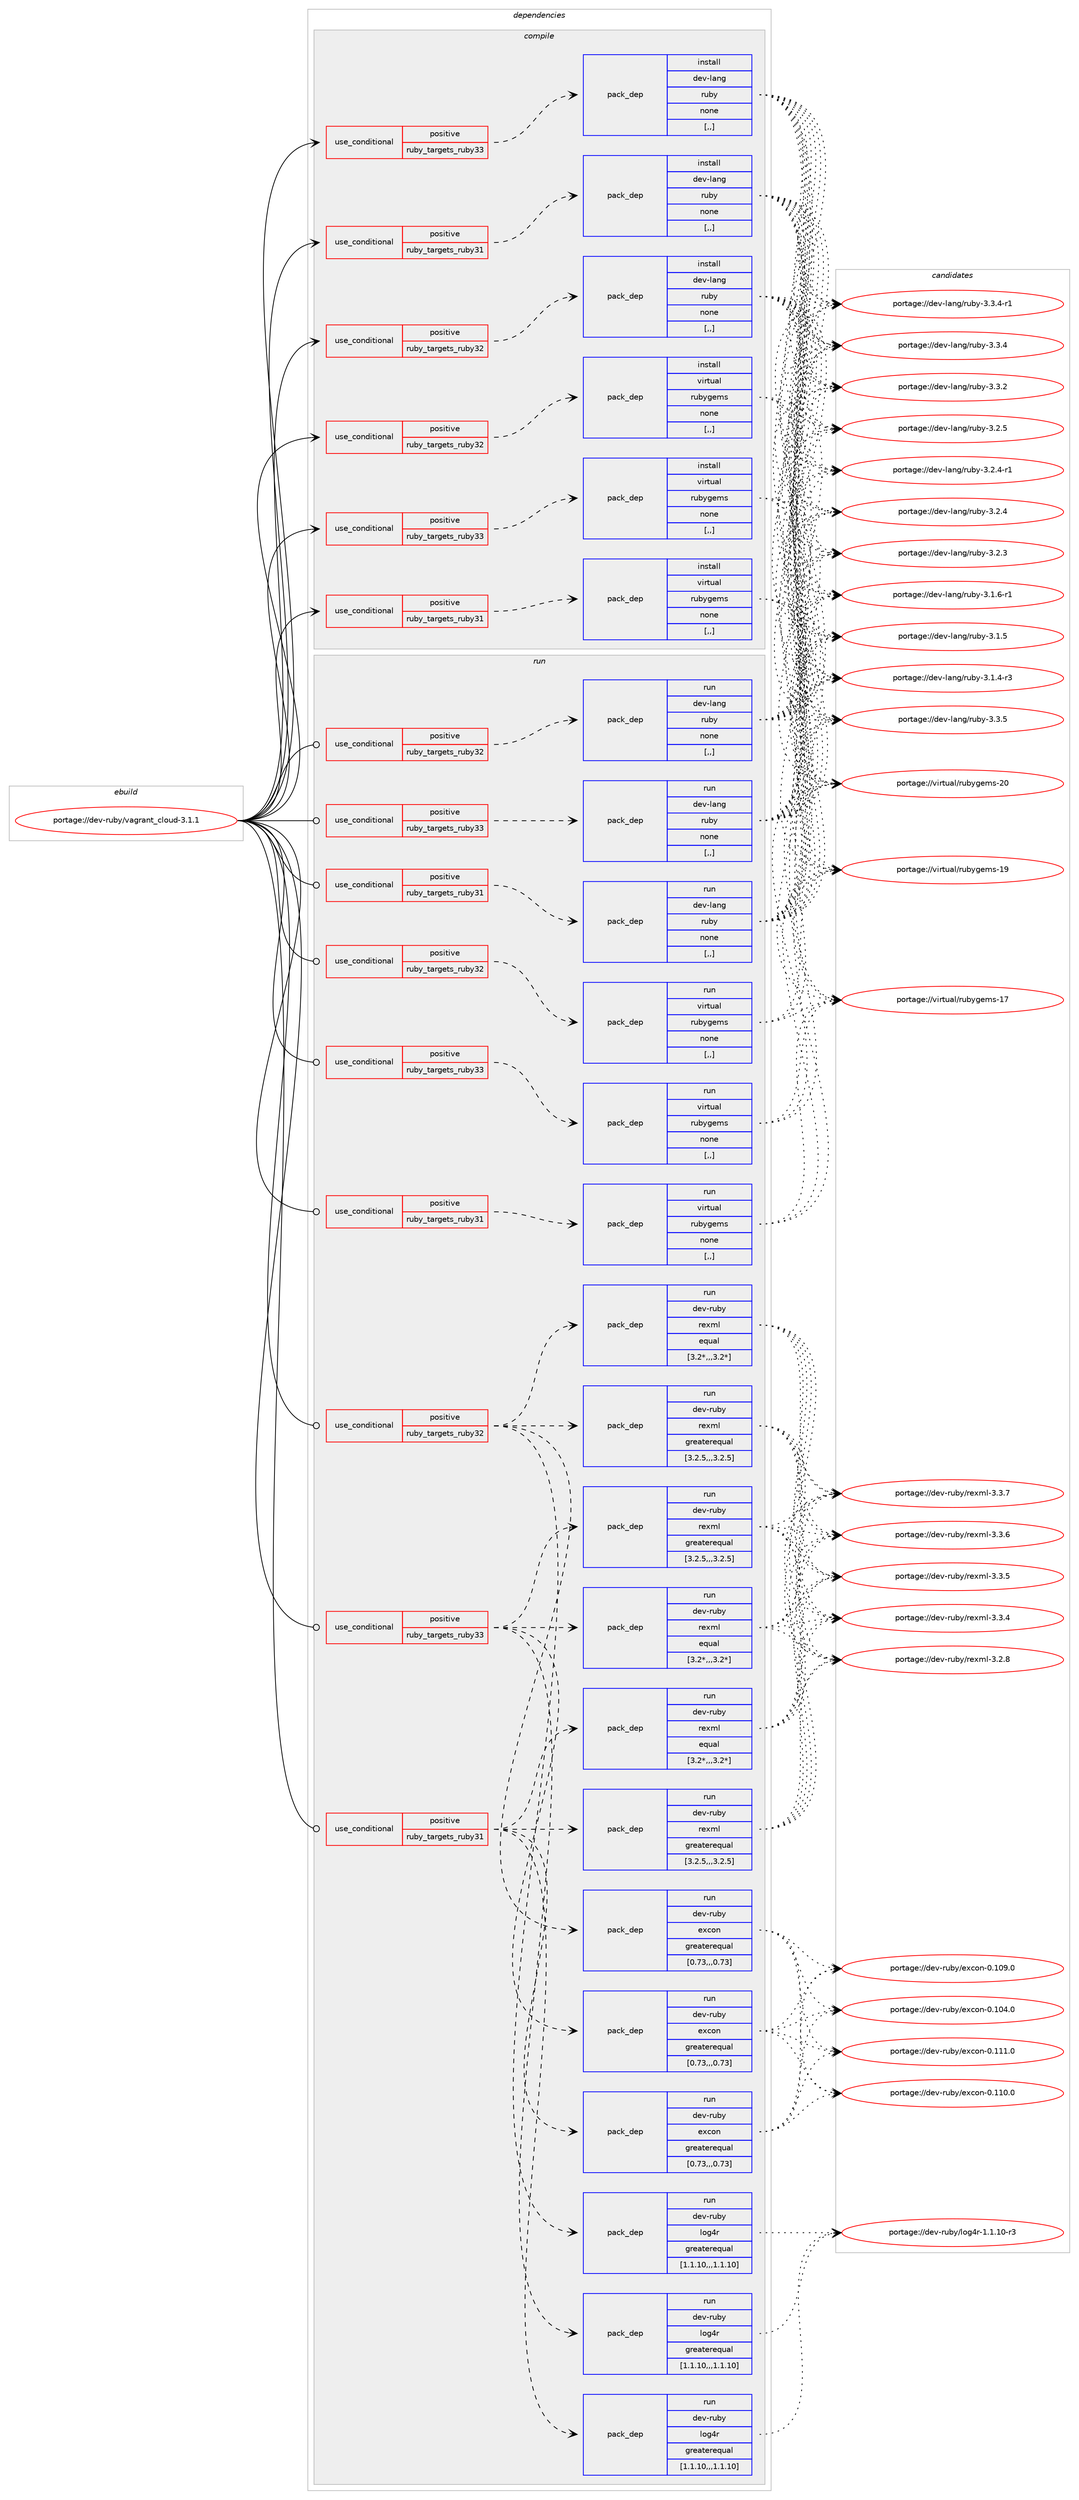 digraph prolog {

# *************
# Graph options
# *************

newrank=true;
concentrate=true;
compound=true;
graph [rankdir=LR,fontname=Helvetica,fontsize=10,ranksep=1.5];#, ranksep=2.5, nodesep=0.2];
edge  [arrowhead=vee];
node  [fontname=Helvetica,fontsize=10];

# **********
# The ebuild
# **********

subgraph cluster_leftcol {
color=gray;
label=<<i>ebuild</i>>;
id [label="portage://dev-ruby/vagrant_cloud-3.1.1", color=red, width=4, href="../dev-ruby/vagrant_cloud-3.1.1.svg"];
}

# ****************
# The dependencies
# ****************

subgraph cluster_midcol {
color=gray;
label=<<i>dependencies</i>>;
subgraph cluster_compile {
fillcolor="#eeeeee";
style=filled;
label=<<i>compile</i>>;
subgraph cond189727 {
dependency703847 [label=<<TABLE BORDER="0" CELLBORDER="1" CELLSPACING="0" CELLPADDING="4"><TR><TD ROWSPAN="3" CELLPADDING="10">use_conditional</TD></TR><TR><TD>positive</TD></TR><TR><TD>ruby_targets_ruby31</TD></TR></TABLE>>, shape=none, color=red];
subgraph pack509136 {
dependency703848 [label=<<TABLE BORDER="0" CELLBORDER="1" CELLSPACING="0" CELLPADDING="4" WIDTH="220"><TR><TD ROWSPAN="6" CELLPADDING="30">pack_dep</TD></TR><TR><TD WIDTH="110">install</TD></TR><TR><TD>dev-lang</TD></TR><TR><TD>ruby</TD></TR><TR><TD>none</TD></TR><TR><TD>[,,]</TD></TR></TABLE>>, shape=none, color=blue];
}
dependency703847:e -> dependency703848:w [weight=20,style="dashed",arrowhead="vee"];
}
id:e -> dependency703847:w [weight=20,style="solid",arrowhead="vee"];
subgraph cond189728 {
dependency703849 [label=<<TABLE BORDER="0" CELLBORDER="1" CELLSPACING="0" CELLPADDING="4"><TR><TD ROWSPAN="3" CELLPADDING="10">use_conditional</TD></TR><TR><TD>positive</TD></TR><TR><TD>ruby_targets_ruby31</TD></TR></TABLE>>, shape=none, color=red];
subgraph pack509137 {
dependency703850 [label=<<TABLE BORDER="0" CELLBORDER="1" CELLSPACING="0" CELLPADDING="4" WIDTH="220"><TR><TD ROWSPAN="6" CELLPADDING="30">pack_dep</TD></TR><TR><TD WIDTH="110">install</TD></TR><TR><TD>virtual</TD></TR><TR><TD>rubygems</TD></TR><TR><TD>none</TD></TR><TR><TD>[,,]</TD></TR></TABLE>>, shape=none, color=blue];
}
dependency703849:e -> dependency703850:w [weight=20,style="dashed",arrowhead="vee"];
}
id:e -> dependency703849:w [weight=20,style="solid",arrowhead="vee"];
subgraph cond189729 {
dependency703851 [label=<<TABLE BORDER="0" CELLBORDER="1" CELLSPACING="0" CELLPADDING="4"><TR><TD ROWSPAN="3" CELLPADDING="10">use_conditional</TD></TR><TR><TD>positive</TD></TR><TR><TD>ruby_targets_ruby32</TD></TR></TABLE>>, shape=none, color=red];
subgraph pack509138 {
dependency703852 [label=<<TABLE BORDER="0" CELLBORDER="1" CELLSPACING="0" CELLPADDING="4" WIDTH="220"><TR><TD ROWSPAN="6" CELLPADDING="30">pack_dep</TD></TR><TR><TD WIDTH="110">install</TD></TR><TR><TD>dev-lang</TD></TR><TR><TD>ruby</TD></TR><TR><TD>none</TD></TR><TR><TD>[,,]</TD></TR></TABLE>>, shape=none, color=blue];
}
dependency703851:e -> dependency703852:w [weight=20,style="dashed",arrowhead="vee"];
}
id:e -> dependency703851:w [weight=20,style="solid",arrowhead="vee"];
subgraph cond189730 {
dependency703853 [label=<<TABLE BORDER="0" CELLBORDER="1" CELLSPACING="0" CELLPADDING="4"><TR><TD ROWSPAN="3" CELLPADDING="10">use_conditional</TD></TR><TR><TD>positive</TD></TR><TR><TD>ruby_targets_ruby32</TD></TR></TABLE>>, shape=none, color=red];
subgraph pack509139 {
dependency703854 [label=<<TABLE BORDER="0" CELLBORDER="1" CELLSPACING="0" CELLPADDING="4" WIDTH="220"><TR><TD ROWSPAN="6" CELLPADDING="30">pack_dep</TD></TR><TR><TD WIDTH="110">install</TD></TR><TR><TD>virtual</TD></TR><TR><TD>rubygems</TD></TR><TR><TD>none</TD></TR><TR><TD>[,,]</TD></TR></TABLE>>, shape=none, color=blue];
}
dependency703853:e -> dependency703854:w [weight=20,style="dashed",arrowhead="vee"];
}
id:e -> dependency703853:w [weight=20,style="solid",arrowhead="vee"];
subgraph cond189731 {
dependency703855 [label=<<TABLE BORDER="0" CELLBORDER="1" CELLSPACING="0" CELLPADDING="4"><TR><TD ROWSPAN="3" CELLPADDING="10">use_conditional</TD></TR><TR><TD>positive</TD></TR><TR><TD>ruby_targets_ruby33</TD></TR></TABLE>>, shape=none, color=red];
subgraph pack509140 {
dependency703856 [label=<<TABLE BORDER="0" CELLBORDER="1" CELLSPACING="0" CELLPADDING="4" WIDTH="220"><TR><TD ROWSPAN="6" CELLPADDING="30">pack_dep</TD></TR><TR><TD WIDTH="110">install</TD></TR><TR><TD>dev-lang</TD></TR><TR><TD>ruby</TD></TR><TR><TD>none</TD></TR><TR><TD>[,,]</TD></TR></TABLE>>, shape=none, color=blue];
}
dependency703855:e -> dependency703856:w [weight=20,style="dashed",arrowhead="vee"];
}
id:e -> dependency703855:w [weight=20,style="solid",arrowhead="vee"];
subgraph cond189732 {
dependency703857 [label=<<TABLE BORDER="0" CELLBORDER="1" CELLSPACING="0" CELLPADDING="4"><TR><TD ROWSPAN="3" CELLPADDING="10">use_conditional</TD></TR><TR><TD>positive</TD></TR><TR><TD>ruby_targets_ruby33</TD></TR></TABLE>>, shape=none, color=red];
subgraph pack509141 {
dependency703858 [label=<<TABLE BORDER="0" CELLBORDER="1" CELLSPACING="0" CELLPADDING="4" WIDTH="220"><TR><TD ROWSPAN="6" CELLPADDING="30">pack_dep</TD></TR><TR><TD WIDTH="110">install</TD></TR><TR><TD>virtual</TD></TR><TR><TD>rubygems</TD></TR><TR><TD>none</TD></TR><TR><TD>[,,]</TD></TR></TABLE>>, shape=none, color=blue];
}
dependency703857:e -> dependency703858:w [weight=20,style="dashed",arrowhead="vee"];
}
id:e -> dependency703857:w [weight=20,style="solid",arrowhead="vee"];
}
subgraph cluster_compileandrun {
fillcolor="#eeeeee";
style=filled;
label=<<i>compile and run</i>>;
}
subgraph cluster_run {
fillcolor="#eeeeee";
style=filled;
label=<<i>run</i>>;
subgraph cond189733 {
dependency703859 [label=<<TABLE BORDER="0" CELLBORDER="1" CELLSPACING="0" CELLPADDING="4"><TR><TD ROWSPAN="3" CELLPADDING="10">use_conditional</TD></TR><TR><TD>positive</TD></TR><TR><TD>ruby_targets_ruby31</TD></TR></TABLE>>, shape=none, color=red];
subgraph pack509142 {
dependency703860 [label=<<TABLE BORDER="0" CELLBORDER="1" CELLSPACING="0" CELLPADDING="4" WIDTH="220"><TR><TD ROWSPAN="6" CELLPADDING="30">pack_dep</TD></TR><TR><TD WIDTH="110">run</TD></TR><TR><TD>dev-lang</TD></TR><TR><TD>ruby</TD></TR><TR><TD>none</TD></TR><TR><TD>[,,]</TD></TR></TABLE>>, shape=none, color=blue];
}
dependency703859:e -> dependency703860:w [weight=20,style="dashed",arrowhead="vee"];
}
id:e -> dependency703859:w [weight=20,style="solid",arrowhead="odot"];
subgraph cond189734 {
dependency703861 [label=<<TABLE BORDER="0" CELLBORDER="1" CELLSPACING="0" CELLPADDING="4"><TR><TD ROWSPAN="3" CELLPADDING="10">use_conditional</TD></TR><TR><TD>positive</TD></TR><TR><TD>ruby_targets_ruby31</TD></TR></TABLE>>, shape=none, color=red];
subgraph pack509143 {
dependency703862 [label=<<TABLE BORDER="0" CELLBORDER="1" CELLSPACING="0" CELLPADDING="4" WIDTH="220"><TR><TD ROWSPAN="6" CELLPADDING="30">pack_dep</TD></TR><TR><TD WIDTH="110">run</TD></TR><TR><TD>dev-ruby</TD></TR><TR><TD>excon</TD></TR><TR><TD>greaterequal</TD></TR><TR><TD>[0.73,,,0.73]</TD></TR></TABLE>>, shape=none, color=blue];
}
dependency703861:e -> dependency703862:w [weight=20,style="dashed",arrowhead="vee"];
subgraph pack509144 {
dependency703863 [label=<<TABLE BORDER="0" CELLBORDER="1" CELLSPACING="0" CELLPADDING="4" WIDTH="220"><TR><TD ROWSPAN="6" CELLPADDING="30">pack_dep</TD></TR><TR><TD WIDTH="110">run</TD></TR><TR><TD>dev-ruby</TD></TR><TR><TD>log4r</TD></TR><TR><TD>greaterequal</TD></TR><TR><TD>[1.1.10,,,1.1.10]</TD></TR></TABLE>>, shape=none, color=blue];
}
dependency703861:e -> dependency703863:w [weight=20,style="dashed",arrowhead="vee"];
subgraph pack509145 {
dependency703864 [label=<<TABLE BORDER="0" CELLBORDER="1" CELLSPACING="0" CELLPADDING="4" WIDTH="220"><TR><TD ROWSPAN="6" CELLPADDING="30">pack_dep</TD></TR><TR><TD WIDTH="110">run</TD></TR><TR><TD>dev-ruby</TD></TR><TR><TD>rexml</TD></TR><TR><TD>greaterequal</TD></TR><TR><TD>[3.2.5,,,3.2.5]</TD></TR></TABLE>>, shape=none, color=blue];
}
dependency703861:e -> dependency703864:w [weight=20,style="dashed",arrowhead="vee"];
subgraph pack509146 {
dependency703865 [label=<<TABLE BORDER="0" CELLBORDER="1" CELLSPACING="0" CELLPADDING="4" WIDTH="220"><TR><TD ROWSPAN="6" CELLPADDING="30">pack_dep</TD></TR><TR><TD WIDTH="110">run</TD></TR><TR><TD>dev-ruby</TD></TR><TR><TD>rexml</TD></TR><TR><TD>equal</TD></TR><TR><TD>[3.2*,,,3.2*]</TD></TR></TABLE>>, shape=none, color=blue];
}
dependency703861:e -> dependency703865:w [weight=20,style="dashed",arrowhead="vee"];
}
id:e -> dependency703861:w [weight=20,style="solid",arrowhead="odot"];
subgraph cond189735 {
dependency703866 [label=<<TABLE BORDER="0" CELLBORDER="1" CELLSPACING="0" CELLPADDING="4"><TR><TD ROWSPAN="3" CELLPADDING="10">use_conditional</TD></TR><TR><TD>positive</TD></TR><TR><TD>ruby_targets_ruby31</TD></TR></TABLE>>, shape=none, color=red];
subgraph pack509147 {
dependency703867 [label=<<TABLE BORDER="0" CELLBORDER="1" CELLSPACING="0" CELLPADDING="4" WIDTH="220"><TR><TD ROWSPAN="6" CELLPADDING="30">pack_dep</TD></TR><TR><TD WIDTH="110">run</TD></TR><TR><TD>virtual</TD></TR><TR><TD>rubygems</TD></TR><TR><TD>none</TD></TR><TR><TD>[,,]</TD></TR></TABLE>>, shape=none, color=blue];
}
dependency703866:e -> dependency703867:w [weight=20,style="dashed",arrowhead="vee"];
}
id:e -> dependency703866:w [weight=20,style="solid",arrowhead="odot"];
subgraph cond189736 {
dependency703868 [label=<<TABLE BORDER="0" CELLBORDER="1" CELLSPACING="0" CELLPADDING="4"><TR><TD ROWSPAN="3" CELLPADDING="10">use_conditional</TD></TR><TR><TD>positive</TD></TR><TR><TD>ruby_targets_ruby32</TD></TR></TABLE>>, shape=none, color=red];
subgraph pack509148 {
dependency703869 [label=<<TABLE BORDER="0" CELLBORDER="1" CELLSPACING="0" CELLPADDING="4" WIDTH="220"><TR><TD ROWSPAN="6" CELLPADDING="30">pack_dep</TD></TR><TR><TD WIDTH="110">run</TD></TR><TR><TD>dev-lang</TD></TR><TR><TD>ruby</TD></TR><TR><TD>none</TD></TR><TR><TD>[,,]</TD></TR></TABLE>>, shape=none, color=blue];
}
dependency703868:e -> dependency703869:w [weight=20,style="dashed",arrowhead="vee"];
}
id:e -> dependency703868:w [weight=20,style="solid",arrowhead="odot"];
subgraph cond189737 {
dependency703870 [label=<<TABLE BORDER="0" CELLBORDER="1" CELLSPACING="0" CELLPADDING="4"><TR><TD ROWSPAN="3" CELLPADDING="10">use_conditional</TD></TR><TR><TD>positive</TD></TR><TR><TD>ruby_targets_ruby32</TD></TR></TABLE>>, shape=none, color=red];
subgraph pack509149 {
dependency703871 [label=<<TABLE BORDER="0" CELLBORDER="1" CELLSPACING="0" CELLPADDING="4" WIDTH="220"><TR><TD ROWSPAN="6" CELLPADDING="30">pack_dep</TD></TR><TR><TD WIDTH="110">run</TD></TR><TR><TD>dev-ruby</TD></TR><TR><TD>excon</TD></TR><TR><TD>greaterequal</TD></TR><TR><TD>[0.73,,,0.73]</TD></TR></TABLE>>, shape=none, color=blue];
}
dependency703870:e -> dependency703871:w [weight=20,style="dashed",arrowhead="vee"];
subgraph pack509150 {
dependency703872 [label=<<TABLE BORDER="0" CELLBORDER="1" CELLSPACING="0" CELLPADDING="4" WIDTH="220"><TR><TD ROWSPAN="6" CELLPADDING="30">pack_dep</TD></TR><TR><TD WIDTH="110">run</TD></TR><TR><TD>dev-ruby</TD></TR><TR><TD>log4r</TD></TR><TR><TD>greaterequal</TD></TR><TR><TD>[1.1.10,,,1.1.10]</TD></TR></TABLE>>, shape=none, color=blue];
}
dependency703870:e -> dependency703872:w [weight=20,style="dashed",arrowhead="vee"];
subgraph pack509151 {
dependency703873 [label=<<TABLE BORDER="0" CELLBORDER="1" CELLSPACING="0" CELLPADDING="4" WIDTH="220"><TR><TD ROWSPAN="6" CELLPADDING="30">pack_dep</TD></TR><TR><TD WIDTH="110">run</TD></TR><TR><TD>dev-ruby</TD></TR><TR><TD>rexml</TD></TR><TR><TD>greaterequal</TD></TR><TR><TD>[3.2.5,,,3.2.5]</TD></TR></TABLE>>, shape=none, color=blue];
}
dependency703870:e -> dependency703873:w [weight=20,style="dashed",arrowhead="vee"];
subgraph pack509152 {
dependency703874 [label=<<TABLE BORDER="0" CELLBORDER="1" CELLSPACING="0" CELLPADDING="4" WIDTH="220"><TR><TD ROWSPAN="6" CELLPADDING="30">pack_dep</TD></TR><TR><TD WIDTH="110">run</TD></TR><TR><TD>dev-ruby</TD></TR><TR><TD>rexml</TD></TR><TR><TD>equal</TD></TR><TR><TD>[3.2*,,,3.2*]</TD></TR></TABLE>>, shape=none, color=blue];
}
dependency703870:e -> dependency703874:w [weight=20,style="dashed",arrowhead="vee"];
}
id:e -> dependency703870:w [weight=20,style="solid",arrowhead="odot"];
subgraph cond189738 {
dependency703875 [label=<<TABLE BORDER="0" CELLBORDER="1" CELLSPACING="0" CELLPADDING="4"><TR><TD ROWSPAN="3" CELLPADDING="10">use_conditional</TD></TR><TR><TD>positive</TD></TR><TR><TD>ruby_targets_ruby32</TD></TR></TABLE>>, shape=none, color=red];
subgraph pack509153 {
dependency703876 [label=<<TABLE BORDER="0" CELLBORDER="1" CELLSPACING="0" CELLPADDING="4" WIDTH="220"><TR><TD ROWSPAN="6" CELLPADDING="30">pack_dep</TD></TR><TR><TD WIDTH="110">run</TD></TR><TR><TD>virtual</TD></TR><TR><TD>rubygems</TD></TR><TR><TD>none</TD></TR><TR><TD>[,,]</TD></TR></TABLE>>, shape=none, color=blue];
}
dependency703875:e -> dependency703876:w [weight=20,style="dashed",arrowhead="vee"];
}
id:e -> dependency703875:w [weight=20,style="solid",arrowhead="odot"];
subgraph cond189739 {
dependency703877 [label=<<TABLE BORDER="0" CELLBORDER="1" CELLSPACING="0" CELLPADDING="4"><TR><TD ROWSPAN="3" CELLPADDING="10">use_conditional</TD></TR><TR><TD>positive</TD></TR><TR><TD>ruby_targets_ruby33</TD></TR></TABLE>>, shape=none, color=red];
subgraph pack509154 {
dependency703878 [label=<<TABLE BORDER="0" CELLBORDER="1" CELLSPACING="0" CELLPADDING="4" WIDTH="220"><TR><TD ROWSPAN="6" CELLPADDING="30">pack_dep</TD></TR><TR><TD WIDTH="110">run</TD></TR><TR><TD>dev-lang</TD></TR><TR><TD>ruby</TD></TR><TR><TD>none</TD></TR><TR><TD>[,,]</TD></TR></TABLE>>, shape=none, color=blue];
}
dependency703877:e -> dependency703878:w [weight=20,style="dashed",arrowhead="vee"];
}
id:e -> dependency703877:w [weight=20,style="solid",arrowhead="odot"];
subgraph cond189740 {
dependency703879 [label=<<TABLE BORDER="0" CELLBORDER="1" CELLSPACING="0" CELLPADDING="4"><TR><TD ROWSPAN="3" CELLPADDING="10">use_conditional</TD></TR><TR><TD>positive</TD></TR><TR><TD>ruby_targets_ruby33</TD></TR></TABLE>>, shape=none, color=red];
subgraph pack509155 {
dependency703880 [label=<<TABLE BORDER="0" CELLBORDER="1" CELLSPACING="0" CELLPADDING="4" WIDTH="220"><TR><TD ROWSPAN="6" CELLPADDING="30">pack_dep</TD></TR><TR><TD WIDTH="110">run</TD></TR><TR><TD>dev-ruby</TD></TR><TR><TD>excon</TD></TR><TR><TD>greaterequal</TD></TR><TR><TD>[0.73,,,0.73]</TD></TR></TABLE>>, shape=none, color=blue];
}
dependency703879:e -> dependency703880:w [weight=20,style="dashed",arrowhead="vee"];
subgraph pack509156 {
dependency703881 [label=<<TABLE BORDER="0" CELLBORDER="1" CELLSPACING="0" CELLPADDING="4" WIDTH="220"><TR><TD ROWSPAN="6" CELLPADDING="30">pack_dep</TD></TR><TR><TD WIDTH="110">run</TD></TR><TR><TD>dev-ruby</TD></TR><TR><TD>log4r</TD></TR><TR><TD>greaterequal</TD></TR><TR><TD>[1.1.10,,,1.1.10]</TD></TR></TABLE>>, shape=none, color=blue];
}
dependency703879:e -> dependency703881:w [weight=20,style="dashed",arrowhead="vee"];
subgraph pack509157 {
dependency703882 [label=<<TABLE BORDER="0" CELLBORDER="1" CELLSPACING="0" CELLPADDING="4" WIDTH="220"><TR><TD ROWSPAN="6" CELLPADDING="30">pack_dep</TD></TR><TR><TD WIDTH="110">run</TD></TR><TR><TD>dev-ruby</TD></TR><TR><TD>rexml</TD></TR><TR><TD>greaterequal</TD></TR><TR><TD>[3.2.5,,,3.2.5]</TD></TR></TABLE>>, shape=none, color=blue];
}
dependency703879:e -> dependency703882:w [weight=20,style="dashed",arrowhead="vee"];
subgraph pack509158 {
dependency703883 [label=<<TABLE BORDER="0" CELLBORDER="1" CELLSPACING="0" CELLPADDING="4" WIDTH="220"><TR><TD ROWSPAN="6" CELLPADDING="30">pack_dep</TD></TR><TR><TD WIDTH="110">run</TD></TR><TR><TD>dev-ruby</TD></TR><TR><TD>rexml</TD></TR><TR><TD>equal</TD></TR><TR><TD>[3.2*,,,3.2*]</TD></TR></TABLE>>, shape=none, color=blue];
}
dependency703879:e -> dependency703883:w [weight=20,style="dashed",arrowhead="vee"];
}
id:e -> dependency703879:w [weight=20,style="solid",arrowhead="odot"];
subgraph cond189741 {
dependency703884 [label=<<TABLE BORDER="0" CELLBORDER="1" CELLSPACING="0" CELLPADDING="4"><TR><TD ROWSPAN="3" CELLPADDING="10">use_conditional</TD></TR><TR><TD>positive</TD></TR><TR><TD>ruby_targets_ruby33</TD></TR></TABLE>>, shape=none, color=red];
subgraph pack509159 {
dependency703885 [label=<<TABLE BORDER="0" CELLBORDER="1" CELLSPACING="0" CELLPADDING="4" WIDTH="220"><TR><TD ROWSPAN="6" CELLPADDING="30">pack_dep</TD></TR><TR><TD WIDTH="110">run</TD></TR><TR><TD>virtual</TD></TR><TR><TD>rubygems</TD></TR><TR><TD>none</TD></TR><TR><TD>[,,]</TD></TR></TABLE>>, shape=none, color=blue];
}
dependency703884:e -> dependency703885:w [weight=20,style="dashed",arrowhead="vee"];
}
id:e -> dependency703884:w [weight=20,style="solid",arrowhead="odot"];
}
}

# **************
# The candidates
# **************

subgraph cluster_choices {
rank=same;
color=gray;
label=<<i>candidates</i>>;

subgraph choice509136 {
color=black;
nodesep=1;
choice10010111845108971101034711411798121455146514653 [label="portage://dev-lang/ruby-3.3.5", color=red, width=4,href="../dev-lang/ruby-3.3.5.svg"];
choice100101118451089711010347114117981214551465146524511449 [label="portage://dev-lang/ruby-3.3.4-r1", color=red, width=4,href="../dev-lang/ruby-3.3.4-r1.svg"];
choice10010111845108971101034711411798121455146514652 [label="portage://dev-lang/ruby-3.3.4", color=red, width=4,href="../dev-lang/ruby-3.3.4.svg"];
choice10010111845108971101034711411798121455146514650 [label="portage://dev-lang/ruby-3.3.2", color=red, width=4,href="../dev-lang/ruby-3.3.2.svg"];
choice10010111845108971101034711411798121455146504653 [label="portage://dev-lang/ruby-3.2.5", color=red, width=4,href="../dev-lang/ruby-3.2.5.svg"];
choice100101118451089711010347114117981214551465046524511449 [label="portage://dev-lang/ruby-3.2.4-r1", color=red, width=4,href="../dev-lang/ruby-3.2.4-r1.svg"];
choice10010111845108971101034711411798121455146504652 [label="portage://dev-lang/ruby-3.2.4", color=red, width=4,href="../dev-lang/ruby-3.2.4.svg"];
choice10010111845108971101034711411798121455146504651 [label="portage://dev-lang/ruby-3.2.3", color=red, width=4,href="../dev-lang/ruby-3.2.3.svg"];
choice100101118451089711010347114117981214551464946544511449 [label="portage://dev-lang/ruby-3.1.6-r1", color=red, width=4,href="../dev-lang/ruby-3.1.6-r1.svg"];
choice10010111845108971101034711411798121455146494653 [label="portage://dev-lang/ruby-3.1.5", color=red, width=4,href="../dev-lang/ruby-3.1.5.svg"];
choice100101118451089711010347114117981214551464946524511451 [label="portage://dev-lang/ruby-3.1.4-r3", color=red, width=4,href="../dev-lang/ruby-3.1.4-r3.svg"];
dependency703848:e -> choice10010111845108971101034711411798121455146514653:w [style=dotted,weight="100"];
dependency703848:e -> choice100101118451089711010347114117981214551465146524511449:w [style=dotted,weight="100"];
dependency703848:e -> choice10010111845108971101034711411798121455146514652:w [style=dotted,weight="100"];
dependency703848:e -> choice10010111845108971101034711411798121455146514650:w [style=dotted,weight="100"];
dependency703848:e -> choice10010111845108971101034711411798121455146504653:w [style=dotted,weight="100"];
dependency703848:e -> choice100101118451089711010347114117981214551465046524511449:w [style=dotted,weight="100"];
dependency703848:e -> choice10010111845108971101034711411798121455146504652:w [style=dotted,weight="100"];
dependency703848:e -> choice10010111845108971101034711411798121455146504651:w [style=dotted,weight="100"];
dependency703848:e -> choice100101118451089711010347114117981214551464946544511449:w [style=dotted,weight="100"];
dependency703848:e -> choice10010111845108971101034711411798121455146494653:w [style=dotted,weight="100"];
dependency703848:e -> choice100101118451089711010347114117981214551464946524511451:w [style=dotted,weight="100"];
}
subgraph choice509137 {
color=black;
nodesep=1;
choice118105114116117971084711411798121103101109115455048 [label="portage://virtual/rubygems-20", color=red, width=4,href="../virtual/rubygems-20.svg"];
choice118105114116117971084711411798121103101109115454957 [label="portage://virtual/rubygems-19", color=red, width=4,href="../virtual/rubygems-19.svg"];
choice118105114116117971084711411798121103101109115454955 [label="portage://virtual/rubygems-17", color=red, width=4,href="../virtual/rubygems-17.svg"];
dependency703850:e -> choice118105114116117971084711411798121103101109115455048:w [style=dotted,weight="100"];
dependency703850:e -> choice118105114116117971084711411798121103101109115454957:w [style=dotted,weight="100"];
dependency703850:e -> choice118105114116117971084711411798121103101109115454955:w [style=dotted,weight="100"];
}
subgraph choice509138 {
color=black;
nodesep=1;
choice10010111845108971101034711411798121455146514653 [label="portage://dev-lang/ruby-3.3.5", color=red, width=4,href="../dev-lang/ruby-3.3.5.svg"];
choice100101118451089711010347114117981214551465146524511449 [label="portage://dev-lang/ruby-3.3.4-r1", color=red, width=4,href="../dev-lang/ruby-3.3.4-r1.svg"];
choice10010111845108971101034711411798121455146514652 [label="portage://dev-lang/ruby-3.3.4", color=red, width=4,href="../dev-lang/ruby-3.3.4.svg"];
choice10010111845108971101034711411798121455146514650 [label="portage://dev-lang/ruby-3.3.2", color=red, width=4,href="../dev-lang/ruby-3.3.2.svg"];
choice10010111845108971101034711411798121455146504653 [label="portage://dev-lang/ruby-3.2.5", color=red, width=4,href="../dev-lang/ruby-3.2.5.svg"];
choice100101118451089711010347114117981214551465046524511449 [label="portage://dev-lang/ruby-3.2.4-r1", color=red, width=4,href="../dev-lang/ruby-3.2.4-r1.svg"];
choice10010111845108971101034711411798121455146504652 [label="portage://dev-lang/ruby-3.2.4", color=red, width=4,href="../dev-lang/ruby-3.2.4.svg"];
choice10010111845108971101034711411798121455146504651 [label="portage://dev-lang/ruby-3.2.3", color=red, width=4,href="../dev-lang/ruby-3.2.3.svg"];
choice100101118451089711010347114117981214551464946544511449 [label="portage://dev-lang/ruby-3.1.6-r1", color=red, width=4,href="../dev-lang/ruby-3.1.6-r1.svg"];
choice10010111845108971101034711411798121455146494653 [label="portage://dev-lang/ruby-3.1.5", color=red, width=4,href="../dev-lang/ruby-3.1.5.svg"];
choice100101118451089711010347114117981214551464946524511451 [label="portage://dev-lang/ruby-3.1.4-r3", color=red, width=4,href="../dev-lang/ruby-3.1.4-r3.svg"];
dependency703852:e -> choice10010111845108971101034711411798121455146514653:w [style=dotted,weight="100"];
dependency703852:e -> choice100101118451089711010347114117981214551465146524511449:w [style=dotted,weight="100"];
dependency703852:e -> choice10010111845108971101034711411798121455146514652:w [style=dotted,weight="100"];
dependency703852:e -> choice10010111845108971101034711411798121455146514650:w [style=dotted,weight="100"];
dependency703852:e -> choice10010111845108971101034711411798121455146504653:w [style=dotted,weight="100"];
dependency703852:e -> choice100101118451089711010347114117981214551465046524511449:w [style=dotted,weight="100"];
dependency703852:e -> choice10010111845108971101034711411798121455146504652:w [style=dotted,weight="100"];
dependency703852:e -> choice10010111845108971101034711411798121455146504651:w [style=dotted,weight="100"];
dependency703852:e -> choice100101118451089711010347114117981214551464946544511449:w [style=dotted,weight="100"];
dependency703852:e -> choice10010111845108971101034711411798121455146494653:w [style=dotted,weight="100"];
dependency703852:e -> choice100101118451089711010347114117981214551464946524511451:w [style=dotted,weight="100"];
}
subgraph choice509139 {
color=black;
nodesep=1;
choice118105114116117971084711411798121103101109115455048 [label="portage://virtual/rubygems-20", color=red, width=4,href="../virtual/rubygems-20.svg"];
choice118105114116117971084711411798121103101109115454957 [label="portage://virtual/rubygems-19", color=red, width=4,href="../virtual/rubygems-19.svg"];
choice118105114116117971084711411798121103101109115454955 [label="portage://virtual/rubygems-17", color=red, width=4,href="../virtual/rubygems-17.svg"];
dependency703854:e -> choice118105114116117971084711411798121103101109115455048:w [style=dotted,weight="100"];
dependency703854:e -> choice118105114116117971084711411798121103101109115454957:w [style=dotted,weight="100"];
dependency703854:e -> choice118105114116117971084711411798121103101109115454955:w [style=dotted,weight="100"];
}
subgraph choice509140 {
color=black;
nodesep=1;
choice10010111845108971101034711411798121455146514653 [label="portage://dev-lang/ruby-3.3.5", color=red, width=4,href="../dev-lang/ruby-3.3.5.svg"];
choice100101118451089711010347114117981214551465146524511449 [label="portage://dev-lang/ruby-3.3.4-r1", color=red, width=4,href="../dev-lang/ruby-3.3.4-r1.svg"];
choice10010111845108971101034711411798121455146514652 [label="portage://dev-lang/ruby-3.3.4", color=red, width=4,href="../dev-lang/ruby-3.3.4.svg"];
choice10010111845108971101034711411798121455146514650 [label="portage://dev-lang/ruby-3.3.2", color=red, width=4,href="../dev-lang/ruby-3.3.2.svg"];
choice10010111845108971101034711411798121455146504653 [label="portage://dev-lang/ruby-3.2.5", color=red, width=4,href="../dev-lang/ruby-3.2.5.svg"];
choice100101118451089711010347114117981214551465046524511449 [label="portage://dev-lang/ruby-3.2.4-r1", color=red, width=4,href="../dev-lang/ruby-3.2.4-r1.svg"];
choice10010111845108971101034711411798121455146504652 [label="portage://dev-lang/ruby-3.2.4", color=red, width=4,href="../dev-lang/ruby-3.2.4.svg"];
choice10010111845108971101034711411798121455146504651 [label="portage://dev-lang/ruby-3.2.3", color=red, width=4,href="../dev-lang/ruby-3.2.3.svg"];
choice100101118451089711010347114117981214551464946544511449 [label="portage://dev-lang/ruby-3.1.6-r1", color=red, width=4,href="../dev-lang/ruby-3.1.6-r1.svg"];
choice10010111845108971101034711411798121455146494653 [label="portage://dev-lang/ruby-3.1.5", color=red, width=4,href="../dev-lang/ruby-3.1.5.svg"];
choice100101118451089711010347114117981214551464946524511451 [label="portage://dev-lang/ruby-3.1.4-r3", color=red, width=4,href="../dev-lang/ruby-3.1.4-r3.svg"];
dependency703856:e -> choice10010111845108971101034711411798121455146514653:w [style=dotted,weight="100"];
dependency703856:e -> choice100101118451089711010347114117981214551465146524511449:w [style=dotted,weight="100"];
dependency703856:e -> choice10010111845108971101034711411798121455146514652:w [style=dotted,weight="100"];
dependency703856:e -> choice10010111845108971101034711411798121455146514650:w [style=dotted,weight="100"];
dependency703856:e -> choice10010111845108971101034711411798121455146504653:w [style=dotted,weight="100"];
dependency703856:e -> choice100101118451089711010347114117981214551465046524511449:w [style=dotted,weight="100"];
dependency703856:e -> choice10010111845108971101034711411798121455146504652:w [style=dotted,weight="100"];
dependency703856:e -> choice10010111845108971101034711411798121455146504651:w [style=dotted,weight="100"];
dependency703856:e -> choice100101118451089711010347114117981214551464946544511449:w [style=dotted,weight="100"];
dependency703856:e -> choice10010111845108971101034711411798121455146494653:w [style=dotted,weight="100"];
dependency703856:e -> choice100101118451089711010347114117981214551464946524511451:w [style=dotted,weight="100"];
}
subgraph choice509141 {
color=black;
nodesep=1;
choice118105114116117971084711411798121103101109115455048 [label="portage://virtual/rubygems-20", color=red, width=4,href="../virtual/rubygems-20.svg"];
choice118105114116117971084711411798121103101109115454957 [label="portage://virtual/rubygems-19", color=red, width=4,href="../virtual/rubygems-19.svg"];
choice118105114116117971084711411798121103101109115454955 [label="portage://virtual/rubygems-17", color=red, width=4,href="../virtual/rubygems-17.svg"];
dependency703858:e -> choice118105114116117971084711411798121103101109115455048:w [style=dotted,weight="100"];
dependency703858:e -> choice118105114116117971084711411798121103101109115454957:w [style=dotted,weight="100"];
dependency703858:e -> choice118105114116117971084711411798121103101109115454955:w [style=dotted,weight="100"];
}
subgraph choice509142 {
color=black;
nodesep=1;
choice10010111845108971101034711411798121455146514653 [label="portage://dev-lang/ruby-3.3.5", color=red, width=4,href="../dev-lang/ruby-3.3.5.svg"];
choice100101118451089711010347114117981214551465146524511449 [label="portage://dev-lang/ruby-3.3.4-r1", color=red, width=4,href="../dev-lang/ruby-3.3.4-r1.svg"];
choice10010111845108971101034711411798121455146514652 [label="portage://dev-lang/ruby-3.3.4", color=red, width=4,href="../dev-lang/ruby-3.3.4.svg"];
choice10010111845108971101034711411798121455146514650 [label="portage://dev-lang/ruby-3.3.2", color=red, width=4,href="../dev-lang/ruby-3.3.2.svg"];
choice10010111845108971101034711411798121455146504653 [label="portage://dev-lang/ruby-3.2.5", color=red, width=4,href="../dev-lang/ruby-3.2.5.svg"];
choice100101118451089711010347114117981214551465046524511449 [label="portage://dev-lang/ruby-3.2.4-r1", color=red, width=4,href="../dev-lang/ruby-3.2.4-r1.svg"];
choice10010111845108971101034711411798121455146504652 [label="portage://dev-lang/ruby-3.2.4", color=red, width=4,href="../dev-lang/ruby-3.2.4.svg"];
choice10010111845108971101034711411798121455146504651 [label="portage://dev-lang/ruby-3.2.3", color=red, width=4,href="../dev-lang/ruby-3.2.3.svg"];
choice100101118451089711010347114117981214551464946544511449 [label="portage://dev-lang/ruby-3.1.6-r1", color=red, width=4,href="../dev-lang/ruby-3.1.6-r1.svg"];
choice10010111845108971101034711411798121455146494653 [label="portage://dev-lang/ruby-3.1.5", color=red, width=4,href="../dev-lang/ruby-3.1.5.svg"];
choice100101118451089711010347114117981214551464946524511451 [label="portage://dev-lang/ruby-3.1.4-r3", color=red, width=4,href="../dev-lang/ruby-3.1.4-r3.svg"];
dependency703860:e -> choice10010111845108971101034711411798121455146514653:w [style=dotted,weight="100"];
dependency703860:e -> choice100101118451089711010347114117981214551465146524511449:w [style=dotted,weight="100"];
dependency703860:e -> choice10010111845108971101034711411798121455146514652:w [style=dotted,weight="100"];
dependency703860:e -> choice10010111845108971101034711411798121455146514650:w [style=dotted,weight="100"];
dependency703860:e -> choice10010111845108971101034711411798121455146504653:w [style=dotted,weight="100"];
dependency703860:e -> choice100101118451089711010347114117981214551465046524511449:w [style=dotted,weight="100"];
dependency703860:e -> choice10010111845108971101034711411798121455146504652:w [style=dotted,weight="100"];
dependency703860:e -> choice10010111845108971101034711411798121455146504651:w [style=dotted,weight="100"];
dependency703860:e -> choice100101118451089711010347114117981214551464946544511449:w [style=dotted,weight="100"];
dependency703860:e -> choice10010111845108971101034711411798121455146494653:w [style=dotted,weight="100"];
dependency703860:e -> choice100101118451089711010347114117981214551464946524511451:w [style=dotted,weight="100"];
}
subgraph choice509143 {
color=black;
nodesep=1;
choice100101118451141179812147101120991111104548464949494648 [label="portage://dev-ruby/excon-0.111.0", color=red, width=4,href="../dev-ruby/excon-0.111.0.svg"];
choice100101118451141179812147101120991111104548464949484648 [label="portage://dev-ruby/excon-0.110.0", color=red, width=4,href="../dev-ruby/excon-0.110.0.svg"];
choice100101118451141179812147101120991111104548464948574648 [label="portage://dev-ruby/excon-0.109.0", color=red, width=4,href="../dev-ruby/excon-0.109.0.svg"];
choice100101118451141179812147101120991111104548464948524648 [label="portage://dev-ruby/excon-0.104.0", color=red, width=4,href="../dev-ruby/excon-0.104.0.svg"];
dependency703862:e -> choice100101118451141179812147101120991111104548464949494648:w [style=dotted,weight="100"];
dependency703862:e -> choice100101118451141179812147101120991111104548464949484648:w [style=dotted,weight="100"];
dependency703862:e -> choice100101118451141179812147101120991111104548464948574648:w [style=dotted,weight="100"];
dependency703862:e -> choice100101118451141179812147101120991111104548464948524648:w [style=dotted,weight="100"];
}
subgraph choice509144 {
color=black;
nodesep=1;
choice10010111845114117981214710811110352114454946494649484511451 [label="portage://dev-ruby/log4r-1.1.10-r3", color=red, width=4,href="../dev-ruby/log4r-1.1.10-r3.svg"];
dependency703863:e -> choice10010111845114117981214710811110352114454946494649484511451:w [style=dotted,weight="100"];
}
subgraph choice509145 {
color=black;
nodesep=1;
choice100101118451141179812147114101120109108455146514655 [label="portage://dev-ruby/rexml-3.3.7", color=red, width=4,href="../dev-ruby/rexml-3.3.7.svg"];
choice100101118451141179812147114101120109108455146514654 [label="portage://dev-ruby/rexml-3.3.6", color=red, width=4,href="../dev-ruby/rexml-3.3.6.svg"];
choice100101118451141179812147114101120109108455146514653 [label="portage://dev-ruby/rexml-3.3.5", color=red, width=4,href="../dev-ruby/rexml-3.3.5.svg"];
choice100101118451141179812147114101120109108455146514652 [label="portage://dev-ruby/rexml-3.3.4", color=red, width=4,href="../dev-ruby/rexml-3.3.4.svg"];
choice100101118451141179812147114101120109108455146504656 [label="portage://dev-ruby/rexml-3.2.8", color=red, width=4,href="../dev-ruby/rexml-3.2.8.svg"];
dependency703864:e -> choice100101118451141179812147114101120109108455146514655:w [style=dotted,weight="100"];
dependency703864:e -> choice100101118451141179812147114101120109108455146514654:w [style=dotted,weight="100"];
dependency703864:e -> choice100101118451141179812147114101120109108455146514653:w [style=dotted,weight="100"];
dependency703864:e -> choice100101118451141179812147114101120109108455146514652:w [style=dotted,weight="100"];
dependency703864:e -> choice100101118451141179812147114101120109108455146504656:w [style=dotted,weight="100"];
}
subgraph choice509146 {
color=black;
nodesep=1;
choice100101118451141179812147114101120109108455146514655 [label="portage://dev-ruby/rexml-3.3.7", color=red, width=4,href="../dev-ruby/rexml-3.3.7.svg"];
choice100101118451141179812147114101120109108455146514654 [label="portage://dev-ruby/rexml-3.3.6", color=red, width=4,href="../dev-ruby/rexml-3.3.6.svg"];
choice100101118451141179812147114101120109108455146514653 [label="portage://dev-ruby/rexml-3.3.5", color=red, width=4,href="../dev-ruby/rexml-3.3.5.svg"];
choice100101118451141179812147114101120109108455146514652 [label="portage://dev-ruby/rexml-3.3.4", color=red, width=4,href="../dev-ruby/rexml-3.3.4.svg"];
choice100101118451141179812147114101120109108455146504656 [label="portage://dev-ruby/rexml-3.2.8", color=red, width=4,href="../dev-ruby/rexml-3.2.8.svg"];
dependency703865:e -> choice100101118451141179812147114101120109108455146514655:w [style=dotted,weight="100"];
dependency703865:e -> choice100101118451141179812147114101120109108455146514654:w [style=dotted,weight="100"];
dependency703865:e -> choice100101118451141179812147114101120109108455146514653:w [style=dotted,weight="100"];
dependency703865:e -> choice100101118451141179812147114101120109108455146514652:w [style=dotted,weight="100"];
dependency703865:e -> choice100101118451141179812147114101120109108455146504656:w [style=dotted,weight="100"];
}
subgraph choice509147 {
color=black;
nodesep=1;
choice118105114116117971084711411798121103101109115455048 [label="portage://virtual/rubygems-20", color=red, width=4,href="../virtual/rubygems-20.svg"];
choice118105114116117971084711411798121103101109115454957 [label="portage://virtual/rubygems-19", color=red, width=4,href="../virtual/rubygems-19.svg"];
choice118105114116117971084711411798121103101109115454955 [label="portage://virtual/rubygems-17", color=red, width=4,href="../virtual/rubygems-17.svg"];
dependency703867:e -> choice118105114116117971084711411798121103101109115455048:w [style=dotted,weight="100"];
dependency703867:e -> choice118105114116117971084711411798121103101109115454957:w [style=dotted,weight="100"];
dependency703867:e -> choice118105114116117971084711411798121103101109115454955:w [style=dotted,weight="100"];
}
subgraph choice509148 {
color=black;
nodesep=1;
choice10010111845108971101034711411798121455146514653 [label="portage://dev-lang/ruby-3.3.5", color=red, width=4,href="../dev-lang/ruby-3.3.5.svg"];
choice100101118451089711010347114117981214551465146524511449 [label="portage://dev-lang/ruby-3.3.4-r1", color=red, width=4,href="../dev-lang/ruby-3.3.4-r1.svg"];
choice10010111845108971101034711411798121455146514652 [label="portage://dev-lang/ruby-3.3.4", color=red, width=4,href="../dev-lang/ruby-3.3.4.svg"];
choice10010111845108971101034711411798121455146514650 [label="portage://dev-lang/ruby-3.3.2", color=red, width=4,href="../dev-lang/ruby-3.3.2.svg"];
choice10010111845108971101034711411798121455146504653 [label="portage://dev-lang/ruby-3.2.5", color=red, width=4,href="../dev-lang/ruby-3.2.5.svg"];
choice100101118451089711010347114117981214551465046524511449 [label="portage://dev-lang/ruby-3.2.4-r1", color=red, width=4,href="../dev-lang/ruby-3.2.4-r1.svg"];
choice10010111845108971101034711411798121455146504652 [label="portage://dev-lang/ruby-3.2.4", color=red, width=4,href="../dev-lang/ruby-3.2.4.svg"];
choice10010111845108971101034711411798121455146504651 [label="portage://dev-lang/ruby-3.2.3", color=red, width=4,href="../dev-lang/ruby-3.2.3.svg"];
choice100101118451089711010347114117981214551464946544511449 [label="portage://dev-lang/ruby-3.1.6-r1", color=red, width=4,href="../dev-lang/ruby-3.1.6-r1.svg"];
choice10010111845108971101034711411798121455146494653 [label="portage://dev-lang/ruby-3.1.5", color=red, width=4,href="../dev-lang/ruby-3.1.5.svg"];
choice100101118451089711010347114117981214551464946524511451 [label="portage://dev-lang/ruby-3.1.4-r3", color=red, width=4,href="../dev-lang/ruby-3.1.4-r3.svg"];
dependency703869:e -> choice10010111845108971101034711411798121455146514653:w [style=dotted,weight="100"];
dependency703869:e -> choice100101118451089711010347114117981214551465146524511449:w [style=dotted,weight="100"];
dependency703869:e -> choice10010111845108971101034711411798121455146514652:w [style=dotted,weight="100"];
dependency703869:e -> choice10010111845108971101034711411798121455146514650:w [style=dotted,weight="100"];
dependency703869:e -> choice10010111845108971101034711411798121455146504653:w [style=dotted,weight="100"];
dependency703869:e -> choice100101118451089711010347114117981214551465046524511449:w [style=dotted,weight="100"];
dependency703869:e -> choice10010111845108971101034711411798121455146504652:w [style=dotted,weight="100"];
dependency703869:e -> choice10010111845108971101034711411798121455146504651:w [style=dotted,weight="100"];
dependency703869:e -> choice100101118451089711010347114117981214551464946544511449:w [style=dotted,weight="100"];
dependency703869:e -> choice10010111845108971101034711411798121455146494653:w [style=dotted,weight="100"];
dependency703869:e -> choice100101118451089711010347114117981214551464946524511451:w [style=dotted,weight="100"];
}
subgraph choice509149 {
color=black;
nodesep=1;
choice100101118451141179812147101120991111104548464949494648 [label="portage://dev-ruby/excon-0.111.0", color=red, width=4,href="../dev-ruby/excon-0.111.0.svg"];
choice100101118451141179812147101120991111104548464949484648 [label="portage://dev-ruby/excon-0.110.0", color=red, width=4,href="../dev-ruby/excon-0.110.0.svg"];
choice100101118451141179812147101120991111104548464948574648 [label="portage://dev-ruby/excon-0.109.0", color=red, width=4,href="../dev-ruby/excon-0.109.0.svg"];
choice100101118451141179812147101120991111104548464948524648 [label="portage://dev-ruby/excon-0.104.0", color=red, width=4,href="../dev-ruby/excon-0.104.0.svg"];
dependency703871:e -> choice100101118451141179812147101120991111104548464949494648:w [style=dotted,weight="100"];
dependency703871:e -> choice100101118451141179812147101120991111104548464949484648:w [style=dotted,weight="100"];
dependency703871:e -> choice100101118451141179812147101120991111104548464948574648:w [style=dotted,weight="100"];
dependency703871:e -> choice100101118451141179812147101120991111104548464948524648:w [style=dotted,weight="100"];
}
subgraph choice509150 {
color=black;
nodesep=1;
choice10010111845114117981214710811110352114454946494649484511451 [label="portage://dev-ruby/log4r-1.1.10-r3", color=red, width=4,href="../dev-ruby/log4r-1.1.10-r3.svg"];
dependency703872:e -> choice10010111845114117981214710811110352114454946494649484511451:w [style=dotted,weight="100"];
}
subgraph choice509151 {
color=black;
nodesep=1;
choice100101118451141179812147114101120109108455146514655 [label="portage://dev-ruby/rexml-3.3.7", color=red, width=4,href="../dev-ruby/rexml-3.3.7.svg"];
choice100101118451141179812147114101120109108455146514654 [label="portage://dev-ruby/rexml-3.3.6", color=red, width=4,href="../dev-ruby/rexml-3.3.6.svg"];
choice100101118451141179812147114101120109108455146514653 [label="portage://dev-ruby/rexml-3.3.5", color=red, width=4,href="../dev-ruby/rexml-3.3.5.svg"];
choice100101118451141179812147114101120109108455146514652 [label="portage://dev-ruby/rexml-3.3.4", color=red, width=4,href="../dev-ruby/rexml-3.3.4.svg"];
choice100101118451141179812147114101120109108455146504656 [label="portage://dev-ruby/rexml-3.2.8", color=red, width=4,href="../dev-ruby/rexml-3.2.8.svg"];
dependency703873:e -> choice100101118451141179812147114101120109108455146514655:w [style=dotted,weight="100"];
dependency703873:e -> choice100101118451141179812147114101120109108455146514654:w [style=dotted,weight="100"];
dependency703873:e -> choice100101118451141179812147114101120109108455146514653:w [style=dotted,weight="100"];
dependency703873:e -> choice100101118451141179812147114101120109108455146514652:w [style=dotted,weight="100"];
dependency703873:e -> choice100101118451141179812147114101120109108455146504656:w [style=dotted,weight="100"];
}
subgraph choice509152 {
color=black;
nodesep=1;
choice100101118451141179812147114101120109108455146514655 [label="portage://dev-ruby/rexml-3.3.7", color=red, width=4,href="../dev-ruby/rexml-3.3.7.svg"];
choice100101118451141179812147114101120109108455146514654 [label="portage://dev-ruby/rexml-3.3.6", color=red, width=4,href="../dev-ruby/rexml-3.3.6.svg"];
choice100101118451141179812147114101120109108455146514653 [label="portage://dev-ruby/rexml-3.3.5", color=red, width=4,href="../dev-ruby/rexml-3.3.5.svg"];
choice100101118451141179812147114101120109108455146514652 [label="portage://dev-ruby/rexml-3.3.4", color=red, width=4,href="../dev-ruby/rexml-3.3.4.svg"];
choice100101118451141179812147114101120109108455146504656 [label="portage://dev-ruby/rexml-3.2.8", color=red, width=4,href="../dev-ruby/rexml-3.2.8.svg"];
dependency703874:e -> choice100101118451141179812147114101120109108455146514655:w [style=dotted,weight="100"];
dependency703874:e -> choice100101118451141179812147114101120109108455146514654:w [style=dotted,weight="100"];
dependency703874:e -> choice100101118451141179812147114101120109108455146514653:w [style=dotted,weight="100"];
dependency703874:e -> choice100101118451141179812147114101120109108455146514652:w [style=dotted,weight="100"];
dependency703874:e -> choice100101118451141179812147114101120109108455146504656:w [style=dotted,weight="100"];
}
subgraph choice509153 {
color=black;
nodesep=1;
choice118105114116117971084711411798121103101109115455048 [label="portage://virtual/rubygems-20", color=red, width=4,href="../virtual/rubygems-20.svg"];
choice118105114116117971084711411798121103101109115454957 [label="portage://virtual/rubygems-19", color=red, width=4,href="../virtual/rubygems-19.svg"];
choice118105114116117971084711411798121103101109115454955 [label="portage://virtual/rubygems-17", color=red, width=4,href="../virtual/rubygems-17.svg"];
dependency703876:e -> choice118105114116117971084711411798121103101109115455048:w [style=dotted,weight="100"];
dependency703876:e -> choice118105114116117971084711411798121103101109115454957:w [style=dotted,weight="100"];
dependency703876:e -> choice118105114116117971084711411798121103101109115454955:w [style=dotted,weight="100"];
}
subgraph choice509154 {
color=black;
nodesep=1;
choice10010111845108971101034711411798121455146514653 [label="portage://dev-lang/ruby-3.3.5", color=red, width=4,href="../dev-lang/ruby-3.3.5.svg"];
choice100101118451089711010347114117981214551465146524511449 [label="portage://dev-lang/ruby-3.3.4-r1", color=red, width=4,href="../dev-lang/ruby-3.3.4-r1.svg"];
choice10010111845108971101034711411798121455146514652 [label="portage://dev-lang/ruby-3.3.4", color=red, width=4,href="../dev-lang/ruby-3.3.4.svg"];
choice10010111845108971101034711411798121455146514650 [label="portage://dev-lang/ruby-3.3.2", color=red, width=4,href="../dev-lang/ruby-3.3.2.svg"];
choice10010111845108971101034711411798121455146504653 [label="portage://dev-lang/ruby-3.2.5", color=red, width=4,href="../dev-lang/ruby-3.2.5.svg"];
choice100101118451089711010347114117981214551465046524511449 [label="portage://dev-lang/ruby-3.2.4-r1", color=red, width=4,href="../dev-lang/ruby-3.2.4-r1.svg"];
choice10010111845108971101034711411798121455146504652 [label="portage://dev-lang/ruby-3.2.4", color=red, width=4,href="../dev-lang/ruby-3.2.4.svg"];
choice10010111845108971101034711411798121455146504651 [label="portage://dev-lang/ruby-3.2.3", color=red, width=4,href="../dev-lang/ruby-3.2.3.svg"];
choice100101118451089711010347114117981214551464946544511449 [label="portage://dev-lang/ruby-3.1.6-r1", color=red, width=4,href="../dev-lang/ruby-3.1.6-r1.svg"];
choice10010111845108971101034711411798121455146494653 [label="portage://dev-lang/ruby-3.1.5", color=red, width=4,href="../dev-lang/ruby-3.1.5.svg"];
choice100101118451089711010347114117981214551464946524511451 [label="portage://dev-lang/ruby-3.1.4-r3", color=red, width=4,href="../dev-lang/ruby-3.1.4-r3.svg"];
dependency703878:e -> choice10010111845108971101034711411798121455146514653:w [style=dotted,weight="100"];
dependency703878:e -> choice100101118451089711010347114117981214551465146524511449:w [style=dotted,weight="100"];
dependency703878:e -> choice10010111845108971101034711411798121455146514652:w [style=dotted,weight="100"];
dependency703878:e -> choice10010111845108971101034711411798121455146514650:w [style=dotted,weight="100"];
dependency703878:e -> choice10010111845108971101034711411798121455146504653:w [style=dotted,weight="100"];
dependency703878:e -> choice100101118451089711010347114117981214551465046524511449:w [style=dotted,weight="100"];
dependency703878:e -> choice10010111845108971101034711411798121455146504652:w [style=dotted,weight="100"];
dependency703878:e -> choice10010111845108971101034711411798121455146504651:w [style=dotted,weight="100"];
dependency703878:e -> choice100101118451089711010347114117981214551464946544511449:w [style=dotted,weight="100"];
dependency703878:e -> choice10010111845108971101034711411798121455146494653:w [style=dotted,weight="100"];
dependency703878:e -> choice100101118451089711010347114117981214551464946524511451:w [style=dotted,weight="100"];
}
subgraph choice509155 {
color=black;
nodesep=1;
choice100101118451141179812147101120991111104548464949494648 [label="portage://dev-ruby/excon-0.111.0", color=red, width=4,href="../dev-ruby/excon-0.111.0.svg"];
choice100101118451141179812147101120991111104548464949484648 [label="portage://dev-ruby/excon-0.110.0", color=red, width=4,href="../dev-ruby/excon-0.110.0.svg"];
choice100101118451141179812147101120991111104548464948574648 [label="portage://dev-ruby/excon-0.109.0", color=red, width=4,href="../dev-ruby/excon-0.109.0.svg"];
choice100101118451141179812147101120991111104548464948524648 [label="portage://dev-ruby/excon-0.104.0", color=red, width=4,href="../dev-ruby/excon-0.104.0.svg"];
dependency703880:e -> choice100101118451141179812147101120991111104548464949494648:w [style=dotted,weight="100"];
dependency703880:e -> choice100101118451141179812147101120991111104548464949484648:w [style=dotted,weight="100"];
dependency703880:e -> choice100101118451141179812147101120991111104548464948574648:w [style=dotted,weight="100"];
dependency703880:e -> choice100101118451141179812147101120991111104548464948524648:w [style=dotted,weight="100"];
}
subgraph choice509156 {
color=black;
nodesep=1;
choice10010111845114117981214710811110352114454946494649484511451 [label="portage://dev-ruby/log4r-1.1.10-r3", color=red, width=4,href="../dev-ruby/log4r-1.1.10-r3.svg"];
dependency703881:e -> choice10010111845114117981214710811110352114454946494649484511451:w [style=dotted,weight="100"];
}
subgraph choice509157 {
color=black;
nodesep=1;
choice100101118451141179812147114101120109108455146514655 [label="portage://dev-ruby/rexml-3.3.7", color=red, width=4,href="../dev-ruby/rexml-3.3.7.svg"];
choice100101118451141179812147114101120109108455146514654 [label="portage://dev-ruby/rexml-3.3.6", color=red, width=4,href="../dev-ruby/rexml-3.3.6.svg"];
choice100101118451141179812147114101120109108455146514653 [label="portage://dev-ruby/rexml-3.3.5", color=red, width=4,href="../dev-ruby/rexml-3.3.5.svg"];
choice100101118451141179812147114101120109108455146514652 [label="portage://dev-ruby/rexml-3.3.4", color=red, width=4,href="../dev-ruby/rexml-3.3.4.svg"];
choice100101118451141179812147114101120109108455146504656 [label="portage://dev-ruby/rexml-3.2.8", color=red, width=4,href="../dev-ruby/rexml-3.2.8.svg"];
dependency703882:e -> choice100101118451141179812147114101120109108455146514655:w [style=dotted,weight="100"];
dependency703882:e -> choice100101118451141179812147114101120109108455146514654:w [style=dotted,weight="100"];
dependency703882:e -> choice100101118451141179812147114101120109108455146514653:w [style=dotted,weight="100"];
dependency703882:e -> choice100101118451141179812147114101120109108455146514652:w [style=dotted,weight="100"];
dependency703882:e -> choice100101118451141179812147114101120109108455146504656:w [style=dotted,weight="100"];
}
subgraph choice509158 {
color=black;
nodesep=1;
choice100101118451141179812147114101120109108455146514655 [label="portage://dev-ruby/rexml-3.3.7", color=red, width=4,href="../dev-ruby/rexml-3.3.7.svg"];
choice100101118451141179812147114101120109108455146514654 [label="portage://dev-ruby/rexml-3.3.6", color=red, width=4,href="../dev-ruby/rexml-3.3.6.svg"];
choice100101118451141179812147114101120109108455146514653 [label="portage://dev-ruby/rexml-3.3.5", color=red, width=4,href="../dev-ruby/rexml-3.3.5.svg"];
choice100101118451141179812147114101120109108455146514652 [label="portage://dev-ruby/rexml-3.3.4", color=red, width=4,href="../dev-ruby/rexml-3.3.4.svg"];
choice100101118451141179812147114101120109108455146504656 [label="portage://dev-ruby/rexml-3.2.8", color=red, width=4,href="../dev-ruby/rexml-3.2.8.svg"];
dependency703883:e -> choice100101118451141179812147114101120109108455146514655:w [style=dotted,weight="100"];
dependency703883:e -> choice100101118451141179812147114101120109108455146514654:w [style=dotted,weight="100"];
dependency703883:e -> choice100101118451141179812147114101120109108455146514653:w [style=dotted,weight="100"];
dependency703883:e -> choice100101118451141179812147114101120109108455146514652:w [style=dotted,weight="100"];
dependency703883:e -> choice100101118451141179812147114101120109108455146504656:w [style=dotted,weight="100"];
}
subgraph choice509159 {
color=black;
nodesep=1;
choice118105114116117971084711411798121103101109115455048 [label="portage://virtual/rubygems-20", color=red, width=4,href="../virtual/rubygems-20.svg"];
choice118105114116117971084711411798121103101109115454957 [label="portage://virtual/rubygems-19", color=red, width=4,href="../virtual/rubygems-19.svg"];
choice118105114116117971084711411798121103101109115454955 [label="portage://virtual/rubygems-17", color=red, width=4,href="../virtual/rubygems-17.svg"];
dependency703885:e -> choice118105114116117971084711411798121103101109115455048:w [style=dotted,weight="100"];
dependency703885:e -> choice118105114116117971084711411798121103101109115454957:w [style=dotted,weight="100"];
dependency703885:e -> choice118105114116117971084711411798121103101109115454955:w [style=dotted,weight="100"];
}
}

}
